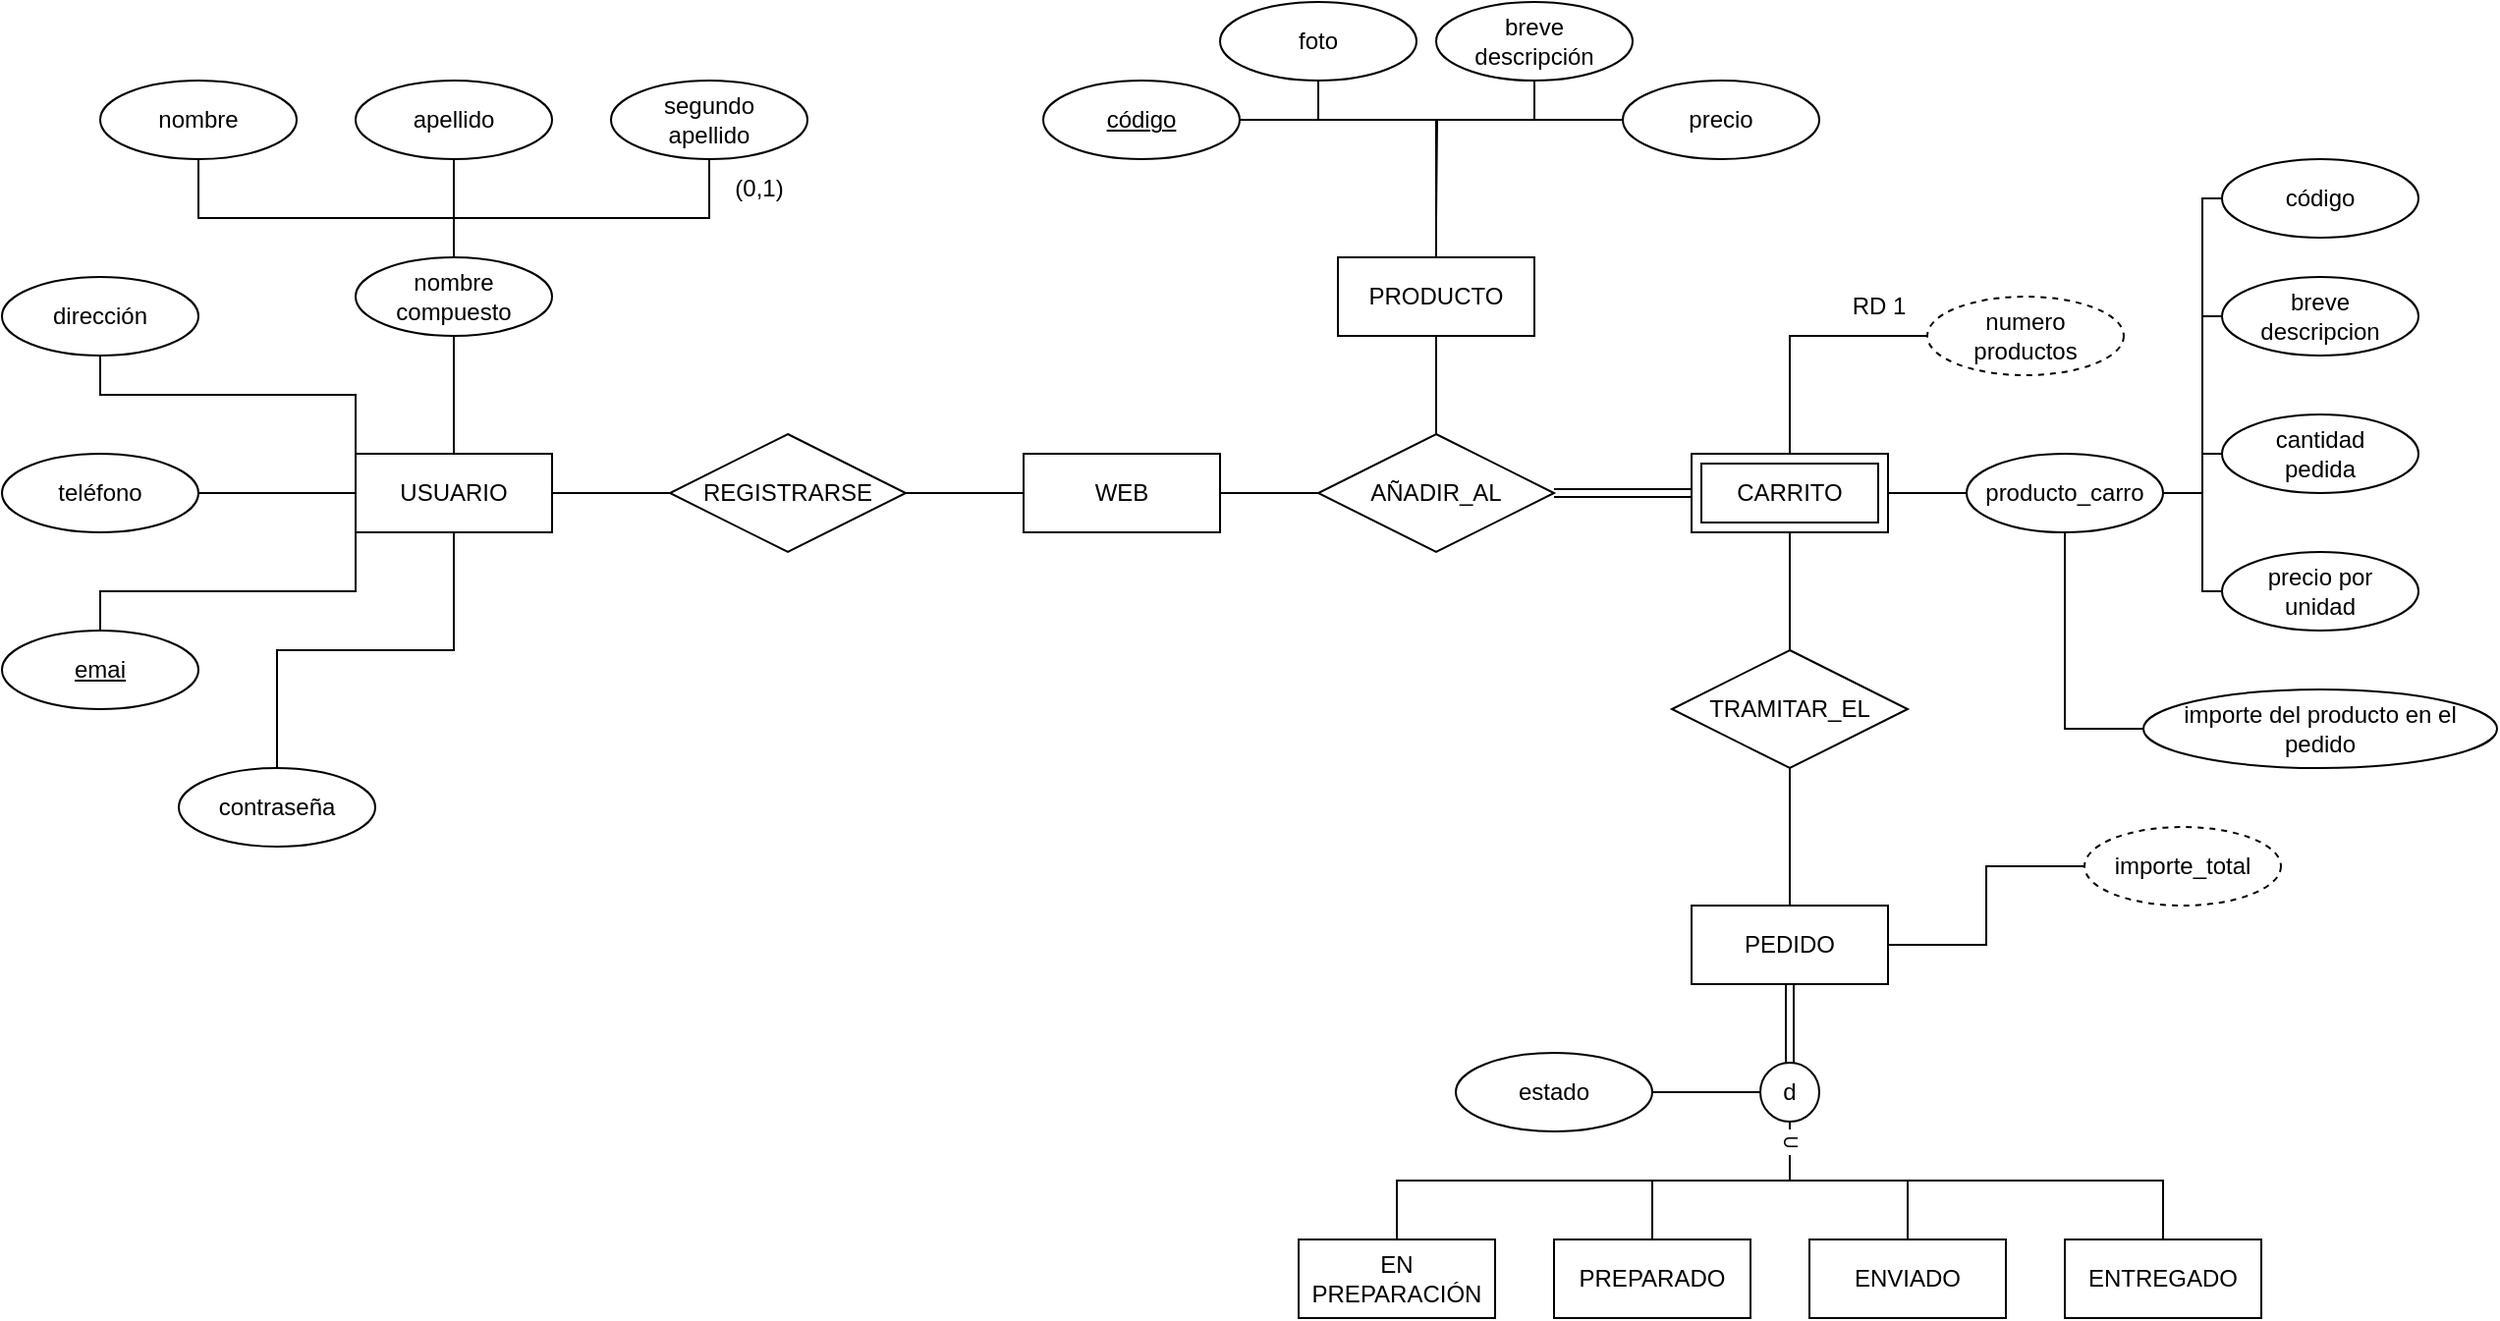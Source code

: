 <mxfile version="20.8.20" type="github">
  <diagram name="Página-1" id="H3J9FWXN0q95DTH0rRs8">
    <mxGraphModel dx="1750" dy="1032" grid="1" gridSize="10" guides="1" tooltips="1" connect="1" arrows="1" fold="1" page="1" pageScale="1" pageWidth="1654" pageHeight="1169" background="none" math="0" shadow="0">
      <root>
        <mxCell id="0" />
        <mxCell id="1" parent="0" />
        <mxCell id="3mSW8cx6iBZY5WVpWIEB-1" value="PEDIDO" style="whiteSpace=wrap;html=1;align=center;" vertex="1" parent="1">
          <mxGeometry x="1090" y="530" width="100" height="40" as="geometry" />
        </mxCell>
        <mxCell id="3mSW8cx6iBZY5WVpWIEB-14" style="edgeStyle=orthogonalEdgeStyle;rounded=0;orthogonalLoop=1;jettySize=auto;html=1;exitX=0.5;exitY=0;exitDx=0;exitDy=0;entryX=0.5;entryY=1;entryDx=0;entryDy=0;endArrow=none;endFill=0;" edge="1" parent="1" source="3mSW8cx6iBZY5WVpWIEB-4" target="3mSW8cx6iBZY5WVpWIEB-8">
          <mxGeometry relative="1" as="geometry" />
        </mxCell>
        <mxCell id="3mSW8cx6iBZY5WVpWIEB-4" value="EN PREPARACIÓN" style="whiteSpace=wrap;html=1;align=center;" vertex="1" parent="1">
          <mxGeometry x="890" y="700" width="100" height="40" as="geometry" />
        </mxCell>
        <mxCell id="3mSW8cx6iBZY5WVpWIEB-13" style="edgeStyle=orthogonalEdgeStyle;rounded=0;orthogonalLoop=1;jettySize=auto;html=1;exitX=0.5;exitY=0;exitDx=0;exitDy=0;entryX=0.5;entryY=1;entryDx=0;entryDy=0;endArrow=none;endFill=0;" edge="1" parent="1" source="3mSW8cx6iBZY5WVpWIEB-5" target="3mSW8cx6iBZY5WVpWIEB-8">
          <mxGeometry relative="1" as="geometry" />
        </mxCell>
        <mxCell id="3mSW8cx6iBZY5WVpWIEB-5" value="PREPARADO" style="whiteSpace=wrap;html=1;align=center;" vertex="1" parent="1">
          <mxGeometry x="1020" y="700" width="100" height="40" as="geometry" />
        </mxCell>
        <mxCell id="3mSW8cx6iBZY5WVpWIEB-12" style="edgeStyle=orthogonalEdgeStyle;rounded=0;orthogonalLoop=1;jettySize=auto;html=1;exitX=0.5;exitY=0;exitDx=0;exitDy=0;entryX=0.5;entryY=1;entryDx=0;entryDy=0;endArrow=none;endFill=0;" edge="1" parent="1" source="3mSW8cx6iBZY5WVpWIEB-6" target="3mSW8cx6iBZY5WVpWIEB-8">
          <mxGeometry relative="1" as="geometry" />
        </mxCell>
        <mxCell id="3mSW8cx6iBZY5WVpWIEB-6" value="ENVIADO" style="whiteSpace=wrap;html=1;align=center;" vertex="1" parent="1">
          <mxGeometry x="1150" y="700" width="100" height="40" as="geometry" />
        </mxCell>
        <mxCell id="3mSW8cx6iBZY5WVpWIEB-7" value="ENTREGADO" style="whiteSpace=wrap;html=1;align=center;" vertex="1" parent="1">
          <mxGeometry x="1280" y="700" width="100" height="40" as="geometry" />
        </mxCell>
        <mxCell id="3mSW8cx6iBZY5WVpWIEB-9" value="" style="edgeStyle=orthogonalEdgeStyle;rounded=0;orthogonalLoop=1;jettySize=auto;html=1;endArrow=none;endFill=0;shape=link;" edge="1" parent="1" source="3mSW8cx6iBZY5WVpWIEB-8" target="3mSW8cx6iBZY5WVpWIEB-1">
          <mxGeometry relative="1" as="geometry" />
        </mxCell>
        <mxCell id="3mSW8cx6iBZY5WVpWIEB-8" value="d" style="ellipse;whiteSpace=wrap;html=1;aspect=fixed;" vertex="1" parent="1">
          <mxGeometry x="1125" y="610" width="30" height="30" as="geometry" />
        </mxCell>
        <mxCell id="3mSW8cx6iBZY5WVpWIEB-11" value="⊂" style="edgeStyle=orthogonalEdgeStyle;rounded=0;orthogonalLoop=1;jettySize=auto;html=1;exitX=0.5;exitY=1;exitDx=0;exitDy=0;endArrow=none;endFill=0;entryX=0.5;entryY=0;entryDx=0;entryDy=0;entryPerimeter=0;" edge="1" parent="1" source="3mSW8cx6iBZY5WVpWIEB-8" target="3mSW8cx6iBZY5WVpWIEB-7">
          <mxGeometry x="-0.92" relative="1" as="geometry">
            <Array as="points">
              <mxPoint x="1140" y="670" />
              <mxPoint x="1330" y="670" />
            </Array>
            <mxPoint as="offset" />
          </mxGeometry>
        </mxCell>
        <mxCell id="3mSW8cx6iBZY5WVpWIEB-16" value="" style="edgeStyle=orthogonalEdgeStyle;rounded=0;orthogonalLoop=1;jettySize=auto;html=1;endArrow=none;endFill=0;" edge="1" parent="1" source="3mSW8cx6iBZY5WVpWIEB-15" target="3mSW8cx6iBZY5WVpWIEB-8">
          <mxGeometry relative="1" as="geometry" />
        </mxCell>
        <mxCell id="3mSW8cx6iBZY5WVpWIEB-15" value="estado" style="ellipse;whiteSpace=wrap;html=1;align=center;" vertex="1" parent="1">
          <mxGeometry x="970" y="605" width="100" height="40" as="geometry" />
        </mxCell>
        <mxCell id="3mSW8cx6iBZY5WVpWIEB-21" value="" style="edgeStyle=orthogonalEdgeStyle;rounded=0;orthogonalLoop=1;jettySize=auto;html=1;endArrow=none;endFill=0;" edge="1" parent="1" source="3mSW8cx6iBZY5WVpWIEB-17" target="3mSW8cx6iBZY5WVpWIEB-19">
          <mxGeometry relative="1" as="geometry" />
        </mxCell>
        <mxCell id="3mSW8cx6iBZY5WVpWIEB-17" value="USUARIO" style="whiteSpace=wrap;html=1;align=center;" vertex="1" parent="1">
          <mxGeometry x="410" y="300" width="100" height="40" as="geometry" />
        </mxCell>
        <mxCell id="3mSW8cx6iBZY5WVpWIEB-18" value="WEB" style="whiteSpace=wrap;html=1;align=center;" vertex="1" parent="1">
          <mxGeometry x="750" y="300" width="100" height="40" as="geometry" />
        </mxCell>
        <mxCell id="3mSW8cx6iBZY5WVpWIEB-22" value="" style="edgeStyle=orthogonalEdgeStyle;rounded=0;orthogonalLoop=1;jettySize=auto;html=1;endArrow=none;endFill=0;" edge="1" parent="1" source="3mSW8cx6iBZY5WVpWIEB-19" target="3mSW8cx6iBZY5WVpWIEB-18">
          <mxGeometry relative="1" as="geometry" />
        </mxCell>
        <mxCell id="3mSW8cx6iBZY5WVpWIEB-19" value="REGISTRARSE" style="shape=rhombus;perimeter=rhombusPerimeter;whiteSpace=wrap;html=1;align=center;" vertex="1" parent="1">
          <mxGeometry x="570" y="290" width="120" height="60" as="geometry" />
        </mxCell>
        <mxCell id="3mSW8cx6iBZY5WVpWIEB-29" value="" style="edgeStyle=orthogonalEdgeStyle;rounded=0;orthogonalLoop=1;jettySize=auto;html=1;endArrow=none;endFill=0;" edge="1" parent="1" source="3mSW8cx6iBZY5WVpWIEB-23" target="3mSW8cx6iBZY5WVpWIEB-27">
          <mxGeometry relative="1" as="geometry" />
        </mxCell>
        <mxCell id="3mSW8cx6iBZY5WVpWIEB-69" value="" style="edgeStyle=orthogonalEdgeStyle;rounded=0;orthogonalLoop=1;jettySize=auto;html=1;endArrow=none;endFill=0;" edge="1" parent="1" source="3mSW8cx6iBZY5WVpWIEB-23" target="3mSW8cx6iBZY5WVpWIEB-68">
          <mxGeometry relative="1" as="geometry" />
        </mxCell>
        <mxCell id="3mSW8cx6iBZY5WVpWIEB-23" value="CARRITO" style="shape=ext;margin=3;double=1;whiteSpace=wrap;html=1;align=center;" vertex="1" parent="1">
          <mxGeometry x="1090" y="300" width="100" height="40" as="geometry" />
        </mxCell>
        <mxCell id="3mSW8cx6iBZY5WVpWIEB-25" value="" style="edgeStyle=orthogonalEdgeStyle;rounded=0;orthogonalLoop=1;jettySize=auto;html=1;endArrow=none;endFill=0;" edge="1" parent="1" source="3mSW8cx6iBZY5WVpWIEB-24" target="3mSW8cx6iBZY5WVpWIEB-18">
          <mxGeometry relative="1" as="geometry" />
        </mxCell>
        <mxCell id="3mSW8cx6iBZY5WVpWIEB-26" value="" style="edgeStyle=orthogonalEdgeStyle;rounded=0;orthogonalLoop=1;jettySize=auto;html=1;endArrow=none;endFill=0;shape=link;" edge="1" parent="1" source="3mSW8cx6iBZY5WVpWIEB-24" target="3mSW8cx6iBZY5WVpWIEB-23">
          <mxGeometry relative="1" as="geometry" />
        </mxCell>
        <mxCell id="3mSW8cx6iBZY5WVpWIEB-24" value="AÑADIR_AL" style="shape=rhombus;perimeter=rhombusPerimeter;whiteSpace=wrap;html=1;align=center;" vertex="1" parent="1">
          <mxGeometry x="900" y="290" width="120" height="60" as="geometry" />
        </mxCell>
        <mxCell id="3mSW8cx6iBZY5WVpWIEB-28" value="" style="edgeStyle=orthogonalEdgeStyle;rounded=0;orthogonalLoop=1;jettySize=auto;html=1;endArrow=none;endFill=0;" edge="1" parent="1" source="3mSW8cx6iBZY5WVpWIEB-27" target="3mSW8cx6iBZY5WVpWIEB-1">
          <mxGeometry relative="1" as="geometry" />
        </mxCell>
        <mxCell id="3mSW8cx6iBZY5WVpWIEB-27" value="TRAMITAR_EL" style="shape=rhombus;perimeter=rhombusPerimeter;whiteSpace=wrap;html=1;align=center;" vertex="1" parent="1">
          <mxGeometry x="1080" y="400" width="120" height="60" as="geometry" />
        </mxCell>
        <mxCell id="3mSW8cx6iBZY5WVpWIEB-32" value="" style="edgeStyle=orthogonalEdgeStyle;rounded=0;orthogonalLoop=1;jettySize=auto;html=1;endArrow=none;endFill=0;" edge="1" parent="1" source="3mSW8cx6iBZY5WVpWIEB-31" target="3mSW8cx6iBZY5WVpWIEB-24">
          <mxGeometry relative="1" as="geometry" />
        </mxCell>
        <mxCell id="3mSW8cx6iBZY5WVpWIEB-31" value="PRODUCTO" style="whiteSpace=wrap;html=1;align=center;" vertex="1" parent="1">
          <mxGeometry x="910" y="200" width="100" height="40" as="geometry" />
        </mxCell>
        <mxCell id="3mSW8cx6iBZY5WVpWIEB-37" style="edgeStyle=orthogonalEdgeStyle;rounded=0;orthogonalLoop=1;jettySize=auto;html=1;entryX=0.5;entryY=0;entryDx=0;entryDy=0;endArrow=none;endFill=0;" edge="1" parent="1" source="3mSW8cx6iBZY5WVpWIEB-33" target="3mSW8cx6iBZY5WVpWIEB-31">
          <mxGeometry relative="1" as="geometry" />
        </mxCell>
        <mxCell id="3mSW8cx6iBZY5WVpWIEB-33" value="&lt;u&gt;código&lt;/u&gt;" style="ellipse;whiteSpace=wrap;html=1;align=center;" vertex="1" parent="1">
          <mxGeometry x="760" y="110" width="100" height="40" as="geometry" />
        </mxCell>
        <mxCell id="3mSW8cx6iBZY5WVpWIEB-38" style="edgeStyle=orthogonalEdgeStyle;rounded=0;orthogonalLoop=1;jettySize=auto;html=1;endArrow=none;endFill=0;" edge="1" parent="1" source="3mSW8cx6iBZY5WVpWIEB-34" target="3mSW8cx6iBZY5WVpWIEB-31">
          <mxGeometry relative="1" as="geometry">
            <Array as="points">
              <mxPoint x="900" y="130" />
              <mxPoint x="960" y="130" />
            </Array>
          </mxGeometry>
        </mxCell>
        <mxCell id="3mSW8cx6iBZY5WVpWIEB-34" value="foto" style="ellipse;whiteSpace=wrap;html=1;align=center;" vertex="1" parent="1">
          <mxGeometry x="850" y="70" width="100" height="40" as="geometry" />
        </mxCell>
        <mxCell id="3mSW8cx6iBZY5WVpWIEB-40" style="edgeStyle=orthogonalEdgeStyle;rounded=0;orthogonalLoop=1;jettySize=auto;html=1;endArrow=none;endFill=0;" edge="1" parent="1" source="3mSW8cx6iBZY5WVpWIEB-35">
          <mxGeometry relative="1" as="geometry">
            <mxPoint x="960" y="180" as="targetPoint" />
            <Array as="points">
              <mxPoint x="1010" y="130" />
              <mxPoint x="960" y="130" />
            </Array>
          </mxGeometry>
        </mxCell>
        <mxCell id="3mSW8cx6iBZY5WVpWIEB-35" value="breve&lt;br&gt;descripción" style="ellipse;whiteSpace=wrap;html=1;align=center;" vertex="1" parent="1">
          <mxGeometry x="960" y="70" width="100" height="40" as="geometry" />
        </mxCell>
        <mxCell id="3mSW8cx6iBZY5WVpWIEB-41" style="edgeStyle=orthogonalEdgeStyle;rounded=0;orthogonalLoop=1;jettySize=auto;html=1;endArrow=none;endFill=0;" edge="1" parent="1" source="3mSW8cx6iBZY5WVpWIEB-36">
          <mxGeometry relative="1" as="geometry">
            <mxPoint x="960" y="180" as="targetPoint" />
          </mxGeometry>
        </mxCell>
        <mxCell id="3mSW8cx6iBZY5WVpWIEB-36" value="precio" style="ellipse;whiteSpace=wrap;html=1;align=center;" vertex="1" parent="1">
          <mxGeometry x="1055" y="110" width="100" height="40" as="geometry" />
        </mxCell>
        <mxCell id="3mSW8cx6iBZY5WVpWIEB-48" style="edgeStyle=orthogonalEdgeStyle;rounded=0;orthogonalLoop=1;jettySize=auto;html=1;entryX=0;entryY=0;entryDx=0;entryDy=0;endArrow=none;endFill=0;" edge="1" parent="1" source="3mSW8cx6iBZY5WVpWIEB-42" target="3mSW8cx6iBZY5WVpWIEB-17">
          <mxGeometry relative="1" as="geometry">
            <Array as="points">
              <mxPoint x="280" y="270" />
              <mxPoint x="410" y="270" />
            </Array>
          </mxGeometry>
        </mxCell>
        <mxCell id="3mSW8cx6iBZY5WVpWIEB-42" value="dirección" style="ellipse;whiteSpace=wrap;html=1;align=center;" vertex="1" parent="1">
          <mxGeometry x="230" y="210" width="100" height="40" as="geometry" />
        </mxCell>
        <mxCell id="3mSW8cx6iBZY5WVpWIEB-49" value="" style="edgeStyle=orthogonalEdgeStyle;rounded=0;orthogonalLoop=1;jettySize=auto;html=1;endArrow=none;endFill=0;" edge="1" parent="1" source="3mSW8cx6iBZY5WVpWIEB-43" target="3mSW8cx6iBZY5WVpWIEB-17">
          <mxGeometry relative="1" as="geometry" />
        </mxCell>
        <mxCell id="3mSW8cx6iBZY5WVpWIEB-43" value="teléfono" style="ellipse;whiteSpace=wrap;html=1;align=center;" vertex="1" parent="1">
          <mxGeometry x="230" y="300" width="100" height="40" as="geometry" />
        </mxCell>
        <mxCell id="3mSW8cx6iBZY5WVpWIEB-50" style="edgeStyle=orthogonalEdgeStyle;rounded=0;orthogonalLoop=1;jettySize=auto;html=1;entryX=0;entryY=1;entryDx=0;entryDy=0;endArrow=none;endFill=0;" edge="1" parent="1" source="3mSW8cx6iBZY5WVpWIEB-44" target="3mSW8cx6iBZY5WVpWIEB-17">
          <mxGeometry relative="1" as="geometry">
            <Array as="points">
              <mxPoint x="280" y="370" />
              <mxPoint x="410" y="370" />
            </Array>
          </mxGeometry>
        </mxCell>
        <mxCell id="3mSW8cx6iBZY5WVpWIEB-44" value="&lt;u&gt;emai&lt;/u&gt;" style="ellipse;whiteSpace=wrap;html=1;align=center;" vertex="1" parent="1">
          <mxGeometry x="230" y="390" width="100" height="40" as="geometry" />
        </mxCell>
        <mxCell id="3mSW8cx6iBZY5WVpWIEB-51" value="" style="edgeStyle=orthogonalEdgeStyle;rounded=0;orthogonalLoop=1;jettySize=auto;html=1;endArrow=none;endFill=0;" edge="1" parent="1" source="3mSW8cx6iBZY5WVpWIEB-45" target="3mSW8cx6iBZY5WVpWIEB-17">
          <mxGeometry relative="1" as="geometry" />
        </mxCell>
        <mxCell id="3mSW8cx6iBZY5WVpWIEB-45" value="contraseña" style="ellipse;whiteSpace=wrap;html=1;align=center;" vertex="1" parent="1">
          <mxGeometry x="320" y="460" width="100" height="40" as="geometry" />
        </mxCell>
        <mxCell id="3mSW8cx6iBZY5WVpWIEB-47" value="" style="edgeStyle=orthogonalEdgeStyle;rounded=0;orthogonalLoop=1;jettySize=auto;html=1;endArrow=none;endFill=0;" edge="1" parent="1" source="3mSW8cx6iBZY5WVpWIEB-46" target="3mSW8cx6iBZY5WVpWIEB-17">
          <mxGeometry relative="1" as="geometry" />
        </mxCell>
        <mxCell id="3mSW8cx6iBZY5WVpWIEB-46" value="nombre&lt;br&gt;compuesto" style="ellipse;whiteSpace=wrap;html=1;align=center;" vertex="1" parent="1">
          <mxGeometry x="410" y="200" width="100" height="40" as="geometry" />
        </mxCell>
        <mxCell id="3mSW8cx6iBZY5WVpWIEB-55" style="edgeStyle=orthogonalEdgeStyle;rounded=0;orthogonalLoop=1;jettySize=auto;html=1;entryX=0.5;entryY=0;entryDx=0;entryDy=0;endArrow=none;endFill=0;" edge="1" parent="1" source="3mSW8cx6iBZY5WVpWIEB-52" target="3mSW8cx6iBZY5WVpWIEB-46">
          <mxGeometry relative="1" as="geometry">
            <Array as="points">
              <mxPoint x="330" y="180" />
              <mxPoint x="460" y="180" />
            </Array>
          </mxGeometry>
        </mxCell>
        <mxCell id="3mSW8cx6iBZY5WVpWIEB-52" value="nombre" style="ellipse;whiteSpace=wrap;html=1;align=center;" vertex="1" parent="1">
          <mxGeometry x="280" y="110" width="100" height="40" as="geometry" />
        </mxCell>
        <mxCell id="3mSW8cx6iBZY5WVpWIEB-57" value="" style="edgeStyle=orthogonalEdgeStyle;rounded=0;orthogonalLoop=1;jettySize=auto;html=1;endArrow=none;endFill=0;" edge="1" parent="1" source="3mSW8cx6iBZY5WVpWIEB-53" target="3mSW8cx6iBZY5WVpWIEB-46">
          <mxGeometry relative="1" as="geometry" />
        </mxCell>
        <mxCell id="3mSW8cx6iBZY5WVpWIEB-53" value="apellido" style="ellipse;whiteSpace=wrap;html=1;align=center;" vertex="1" parent="1">
          <mxGeometry x="410" y="110" width="100" height="40" as="geometry" />
        </mxCell>
        <mxCell id="3mSW8cx6iBZY5WVpWIEB-56" style="edgeStyle=orthogonalEdgeStyle;rounded=0;orthogonalLoop=1;jettySize=auto;html=1;entryX=0.5;entryY=0;entryDx=0;entryDy=0;endArrow=none;endFill=0;" edge="1" parent="1" source="3mSW8cx6iBZY5WVpWIEB-54" target="3mSW8cx6iBZY5WVpWIEB-46">
          <mxGeometry relative="1" as="geometry">
            <Array as="points">
              <mxPoint x="590" y="180" />
              <mxPoint x="460" y="180" />
            </Array>
          </mxGeometry>
        </mxCell>
        <mxCell id="3mSW8cx6iBZY5WVpWIEB-54" value="segundo&lt;br&gt;apellido" style="ellipse;whiteSpace=wrap;html=1;align=center;" vertex="1" parent="1">
          <mxGeometry x="540" y="110" width="100" height="40" as="geometry" />
        </mxCell>
        <mxCell id="3mSW8cx6iBZY5WVpWIEB-58" value="(0,1)" style="text;html=1;align=center;verticalAlign=middle;resizable=0;points=[];autosize=1;strokeColor=none;fillColor=none;" vertex="1" parent="1">
          <mxGeometry x="590" y="150" width="50" height="30" as="geometry" />
        </mxCell>
        <mxCell id="3mSW8cx6iBZY5WVpWIEB-63" style="edgeStyle=orthogonalEdgeStyle;rounded=0;orthogonalLoop=1;jettySize=auto;html=1;entryX=0.5;entryY=0;entryDx=0;entryDy=0;endArrow=none;endFill=0;" edge="1" parent="1" source="3mSW8cx6iBZY5WVpWIEB-62" target="3mSW8cx6iBZY5WVpWIEB-23">
          <mxGeometry relative="1" as="geometry" />
        </mxCell>
        <mxCell id="3mSW8cx6iBZY5WVpWIEB-62" value="numero&lt;br&gt;productos" style="ellipse;whiteSpace=wrap;html=1;align=center;dashed=1;" vertex="1" parent="1">
          <mxGeometry x="1210" y="220" width="100" height="40" as="geometry" />
        </mxCell>
        <mxCell id="3mSW8cx6iBZY5WVpWIEB-64" value="RD 1" style="text;html=1;align=center;verticalAlign=middle;resizable=0;points=[];autosize=1;strokeColor=none;fillColor=none;" vertex="1" parent="1">
          <mxGeometry x="1160" y="210" width="50" height="30" as="geometry" />
        </mxCell>
        <mxCell id="3mSW8cx6iBZY5WVpWIEB-66" value="" style="edgeStyle=orthogonalEdgeStyle;rounded=0;orthogonalLoop=1;jettySize=auto;html=1;endArrow=none;endFill=0;" edge="1" parent="1" source="3mSW8cx6iBZY5WVpWIEB-65" target="3mSW8cx6iBZY5WVpWIEB-1">
          <mxGeometry relative="1" as="geometry" />
        </mxCell>
        <mxCell id="3mSW8cx6iBZY5WVpWIEB-65" value="importe_total" style="ellipse;whiteSpace=wrap;html=1;align=center;dashed=1;" vertex="1" parent="1">
          <mxGeometry x="1290" y="490" width="100" height="40" as="geometry" />
        </mxCell>
        <mxCell id="3mSW8cx6iBZY5WVpWIEB-77" style="edgeStyle=orthogonalEdgeStyle;rounded=0;orthogonalLoop=1;jettySize=auto;html=1;entryX=0;entryY=0.5;entryDx=0;entryDy=0;endArrow=none;endFill=0;" edge="1" parent="1" source="3mSW8cx6iBZY5WVpWIEB-68" target="3mSW8cx6iBZY5WVpWIEB-75">
          <mxGeometry relative="1" as="geometry" />
        </mxCell>
        <mxCell id="3mSW8cx6iBZY5WVpWIEB-78" style="edgeStyle=orthogonalEdgeStyle;rounded=0;orthogonalLoop=1;jettySize=auto;html=1;entryX=0;entryY=0.5;entryDx=0;entryDy=0;endArrow=none;endFill=0;" edge="1" parent="1" source="3mSW8cx6iBZY5WVpWIEB-68" target="3mSW8cx6iBZY5WVpWIEB-74">
          <mxGeometry relative="1" as="geometry">
            <Array as="points">
              <mxPoint x="1350" y="320" />
              <mxPoint x="1350" y="370" />
            </Array>
          </mxGeometry>
        </mxCell>
        <mxCell id="3mSW8cx6iBZY5WVpWIEB-79" style="edgeStyle=orthogonalEdgeStyle;rounded=0;orthogonalLoop=1;jettySize=auto;html=1;entryX=0;entryY=0.5;entryDx=0;entryDy=0;endArrow=none;endFill=0;" edge="1" parent="1" source="3mSW8cx6iBZY5WVpWIEB-68" target="3mSW8cx6iBZY5WVpWIEB-73">
          <mxGeometry relative="1" as="geometry" />
        </mxCell>
        <mxCell id="3mSW8cx6iBZY5WVpWIEB-80" style="edgeStyle=orthogonalEdgeStyle;rounded=0;orthogonalLoop=1;jettySize=auto;html=1;entryX=0;entryY=0.5;entryDx=0;entryDy=0;endArrow=none;endFill=0;" edge="1" parent="1" source="3mSW8cx6iBZY5WVpWIEB-68" target="3mSW8cx6iBZY5WVpWIEB-71">
          <mxGeometry relative="1" as="geometry">
            <Array as="points">
              <mxPoint x="1350" y="320" />
              <mxPoint x="1350" y="230" />
            </Array>
          </mxGeometry>
        </mxCell>
        <mxCell id="3mSW8cx6iBZY5WVpWIEB-81" style="edgeStyle=orthogonalEdgeStyle;rounded=0;orthogonalLoop=1;jettySize=auto;html=1;entryX=0;entryY=0.5;entryDx=0;entryDy=0;endArrow=none;endFill=0;" edge="1" parent="1" source="3mSW8cx6iBZY5WVpWIEB-68" target="3mSW8cx6iBZY5WVpWIEB-70">
          <mxGeometry relative="1" as="geometry">
            <Array as="points">
              <mxPoint x="1350" y="320" />
              <mxPoint x="1350" y="170" />
            </Array>
          </mxGeometry>
        </mxCell>
        <mxCell id="3mSW8cx6iBZY5WVpWIEB-68" value="producto_carro" style="ellipse;whiteSpace=wrap;html=1;align=center;" vertex="1" parent="1">
          <mxGeometry x="1230" y="300" width="100" height="40" as="geometry" />
        </mxCell>
        <mxCell id="3mSW8cx6iBZY5WVpWIEB-70" value="código" style="ellipse;whiteSpace=wrap;html=1;align=center;" vertex="1" parent="1">
          <mxGeometry x="1360" y="150" width="100" height="40" as="geometry" />
        </mxCell>
        <mxCell id="3mSW8cx6iBZY5WVpWIEB-71" value="breve&lt;br&gt;descripcion" style="ellipse;whiteSpace=wrap;html=1;align=center;" vertex="1" parent="1">
          <mxGeometry x="1360" y="210" width="100" height="40" as="geometry" />
        </mxCell>
        <mxCell id="3mSW8cx6iBZY5WVpWIEB-73" value="cantidad&lt;br&gt;pedida" style="ellipse;whiteSpace=wrap;html=1;align=center;" vertex="1" parent="1">
          <mxGeometry x="1360" y="280" width="100" height="40" as="geometry" />
        </mxCell>
        <mxCell id="3mSW8cx6iBZY5WVpWIEB-74" value="precio por&lt;br&gt;unidad" style="ellipse;whiteSpace=wrap;html=1;align=center;" vertex="1" parent="1">
          <mxGeometry x="1360" y="350" width="100" height="40" as="geometry" />
        </mxCell>
        <mxCell id="3mSW8cx6iBZY5WVpWIEB-75" value="importe del producto en el pedido" style="ellipse;whiteSpace=wrap;html=1;align=center;" vertex="1" parent="1">
          <mxGeometry x="1320" y="420" width="180" height="40" as="geometry" />
        </mxCell>
      </root>
    </mxGraphModel>
  </diagram>
</mxfile>
